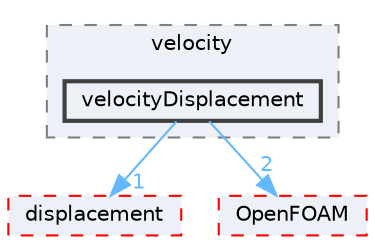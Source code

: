 digraph "src/dynamicMesh/motionSolvers/velocity/velocityDisplacement"
{
 // LATEX_PDF_SIZE
  bgcolor="transparent";
  edge [fontname=Helvetica,fontsize=10,labelfontname=Helvetica,labelfontsize=10];
  node [fontname=Helvetica,fontsize=10,shape=box,height=0.2,width=0.4];
  compound=true
  subgraph clusterdir_a92c842e1e99d5ed5026d73cff45ef1b {
    graph [ bgcolor="#edf0f7", pencolor="grey50", label="velocity", fontname=Helvetica,fontsize=10 style="filled,dashed", URL="dir_a92c842e1e99d5ed5026d73cff45ef1b.html",tooltip=""]
  dir_701326fee914fdd487114f4dc5b30912 [label="velocityDisplacement", fillcolor="#edf0f7", color="grey25", style="filled,bold", URL="dir_701326fee914fdd487114f4dc5b30912.html",tooltip=""];
  }
  dir_b6bbef0e5e6a5d50496a71f7626b4ce2 [label="displacement", fillcolor="#edf0f7", color="red", style="filled,dashed", URL="dir_b6bbef0e5e6a5d50496a71f7626b4ce2.html",tooltip=""];
  dir_c5473ff19b20e6ec4dfe5c310b3778a8 [label="OpenFOAM", fillcolor="#edf0f7", color="red", style="filled,dashed", URL="dir_c5473ff19b20e6ec4dfe5c310b3778a8.html",tooltip=""];
  dir_701326fee914fdd487114f4dc5b30912->dir_b6bbef0e5e6a5d50496a71f7626b4ce2 [headlabel="1", labeldistance=1.5 headhref="dir_004269_000966.html" href="dir_004269_000966.html" color="steelblue1" fontcolor="steelblue1"];
  dir_701326fee914fdd487114f4dc5b30912->dir_c5473ff19b20e6ec4dfe5c310b3778a8 [headlabel="2", labeldistance=1.5 headhref="dir_004269_002695.html" href="dir_004269_002695.html" color="steelblue1" fontcolor="steelblue1"];
}
